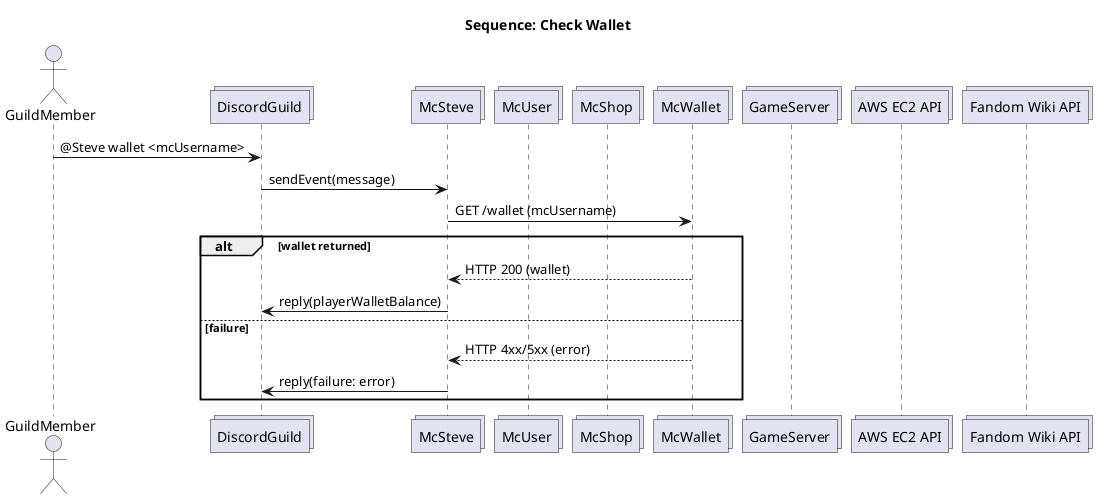 @startuml sequence_wallet

title Sequence: Check Wallet

actor GuildMember
collections DiscordGuild
collections McSteve
collections McUser
collections McShop
collections McWallet
collections GameServer
collections "AWS EC2 API"
collections "Fandom Wiki API"

GuildMember -> DiscordGuild: @Steve wallet <mcUsername>
DiscordGuild -> McSteve: sendEvent(message)
McSteve -> McWallet: GET /wallet (mcUsername)
alt wallet returned
    McSteve <-- McWallet: HTTP 200 (wallet)
    DiscordGuild <- McSteve: reply(playerWalletBalance)
else failure
    McSteve <-- McWallet: HTTP 4xx/5xx (error)
    DiscordGuild <- McSteve: reply(failure: error)
end
@enduml
